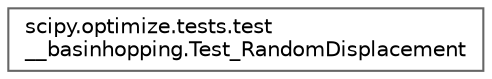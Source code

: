 digraph "Graphical Class Hierarchy"
{
 // LATEX_PDF_SIZE
  bgcolor="transparent";
  edge [fontname=Helvetica,fontsize=10,labelfontname=Helvetica,labelfontsize=10];
  node [fontname=Helvetica,fontsize=10,shape=box,height=0.2,width=0.4];
  rankdir="LR";
  Node0 [id="Node000000",label="scipy.optimize.tests.test\l__basinhopping.Test_RandomDisplacement",height=0.2,width=0.4,color="grey40", fillcolor="white", style="filled",URL="$d6/dc2/classscipy_1_1optimize_1_1tests_1_1test____basinhopping_1_1Test__RandomDisplacement.html",tooltip=" "];
}
